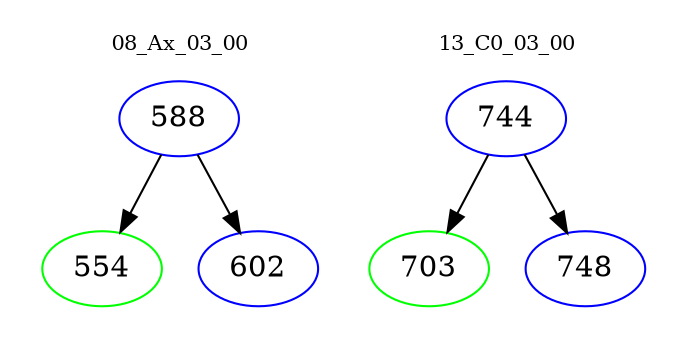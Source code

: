 digraph{
subgraph cluster_0 {
color = white
label = "08_Ax_03_00";
fontsize=10;
T0_588 [label="588", color="blue"]
T0_588 -> T0_554 [color="black"]
T0_554 [label="554", color="green"]
T0_588 -> T0_602 [color="black"]
T0_602 [label="602", color="blue"]
}
subgraph cluster_1 {
color = white
label = "13_C0_03_00";
fontsize=10;
T1_744 [label="744", color="blue"]
T1_744 -> T1_703 [color="black"]
T1_703 [label="703", color="green"]
T1_744 -> T1_748 [color="black"]
T1_748 [label="748", color="blue"]
}
}
